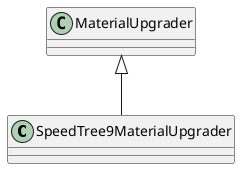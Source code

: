 @startuml
class SpeedTree9MaterialUpgrader {
}
MaterialUpgrader <|-- SpeedTree9MaterialUpgrader
@enduml
